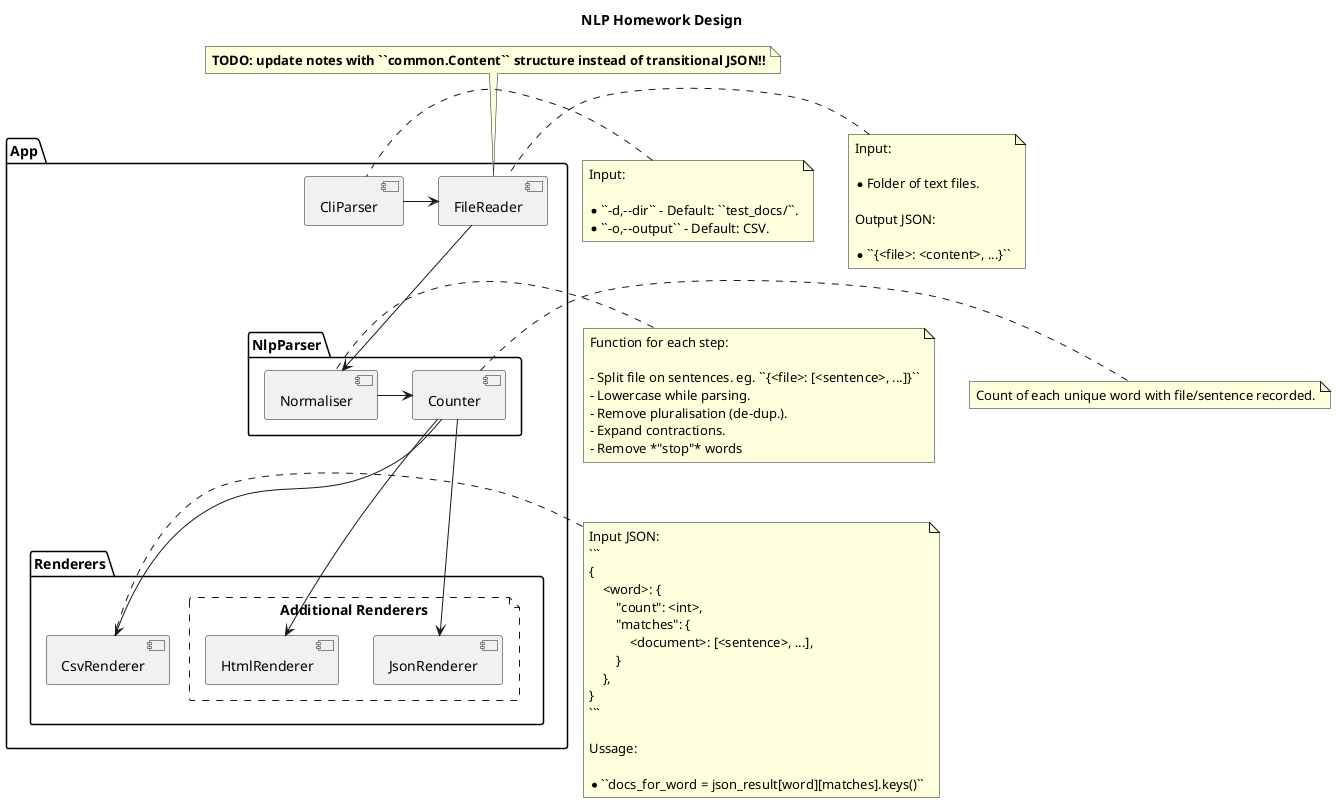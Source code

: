 @startuml design
title NLP Homework Design

!pragma useNewPackage
set separator .


package App {
        component CliParser
        component FileReader
        package NlpParser {
                component Normaliser
                component Counter
        }
        package Renderers {
                component CsvRenderer
                file ar as "Additional Renderers" #line.dashed {
                        component JsonRenderer
                        component HtmlRenderer
                }
        }
}

CliParser -right-> FileReader
FileReader --> Normaliser
Normaliser -right-> Counter
Counter --> CsvRenderer
Counter --> HtmlRenderer
Counter --> JsonRenderer


note top of FileReader
**TODO: update notes with ``common.Content`` structure instead of transitional JSON!!**
end note

note left of CliParser
        Input:

        * ``-d,--dir`` - Default: ``test_docs/``.
        * ``-o,--output`` - Default: CSV.
end note

note left of FileReader
        Input:

        * Folder of text files.

        Output JSON:

        * ``{<file>: <content>, ...}``
end note

note left of Normaliser
        Function for each step:

        - Split file on sentences. eg. ``{<file>: [<sentence>, ...]}``
        - Lowercase while parsing.
        - Remove pluralisation (de-dup.).
        - Expand contractions.
        - Remove *"stop"* words
end note

note left of Counter
        Count of each unique word with file/sentence recorded.
end note

note left of CsvRenderer
        Input JSON:
        ```
        {
            <word>: {
                "count": <int>,
                "matches": {
                    <document>: [<sentence>, ...],
                }
            },
        }
        ```

        Ussage:

        * ``docs_for_word = json_result[word][matches].keys()``
end note
@enduml
